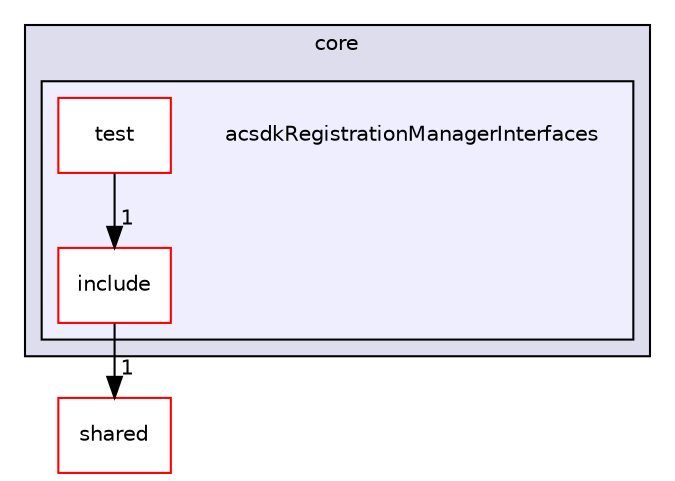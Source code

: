 digraph "/workplace/avs-device-sdk/core/acsdkRegistrationManagerInterfaces" {
  compound=true
  node [ fontsize="10", fontname="Helvetica"];
  edge [ labelfontsize="10", labelfontname="Helvetica"];
  subgraph clusterdir_4270bfced15e0e73154b13468c7c9ad9 {
    graph [ bgcolor="#ddddee", pencolor="black", label="core" fontname="Helvetica", fontsize="10", URL="dir_4270bfced15e0e73154b13468c7c9ad9.html"]
  subgraph clusterdir_ebd8ea06bd6775daf5a25f413a4a4aa2 {
    graph [ bgcolor="#eeeeff", pencolor="black", label="" URL="dir_ebd8ea06bd6775daf5a25f413a4a4aa2.html"];
    dir_ebd8ea06bd6775daf5a25f413a4a4aa2 [shape=plaintext label="acsdkRegistrationManagerInterfaces"];
    dir_ea71a0f92b3a6b19a5724167c78652cc [shape=box label="include" color="red" fillcolor="white" style="filled" URL="dir_ea71a0f92b3a6b19a5724167c78652cc.html"];
    dir_1f7a050c3c9388056037b74e87f72b24 [shape=box label="test" color="red" fillcolor="white" style="filled" URL="dir_1f7a050c3c9388056037b74e87f72b24.html"];
  }
  }
  dir_9982052f7ce695d12571567315b2fafa [shape=box label="shared" fillcolor="white" style="filled" color="red" URL="dir_9982052f7ce695d12571567315b2fafa.html"];
  dir_1f7a050c3c9388056037b74e87f72b24->dir_ea71a0f92b3a6b19a5724167c78652cc [headlabel="1", labeldistance=1.5 headhref="dir_000487_000485.html"];
  dir_ea71a0f92b3a6b19a5724167c78652cc->dir_9982052f7ce695d12571567315b2fafa [headlabel="1", labeldistance=1.5 headhref="dir_000485_000598.html"];
}
